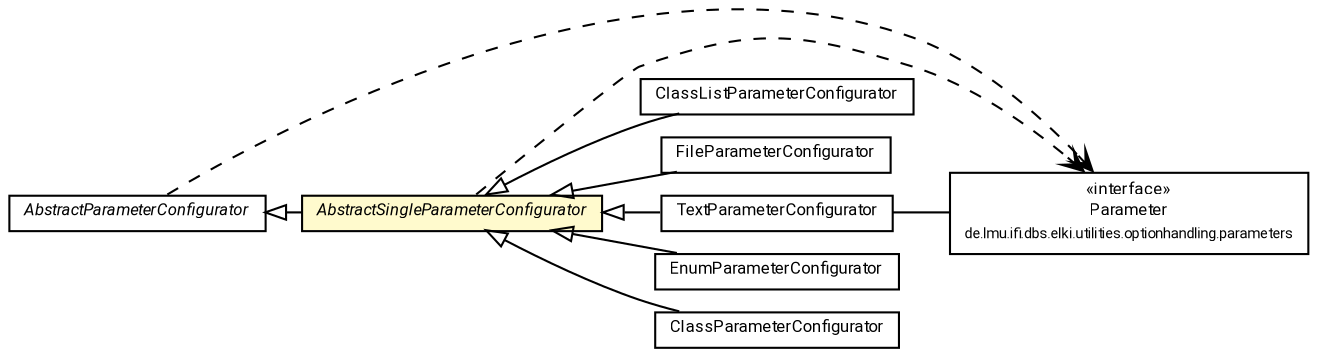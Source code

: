 #!/usr/local/bin/dot
#
# Class diagram 
# Generated by UMLGraph version R5_7_2-60-g0e99a6 (http://www.spinellis.gr/umlgraph/)
#

digraph G {
	graph [fontnames="svg"]
	edge [fontname="Roboto",fontsize=7,labelfontname="Roboto",labelfontsize=7,color="black"];
	node [fontname="Roboto",fontcolor="black",fontsize=8,shape=plaintext,margin=0,width=0,height=0];
	nodesep=0.15;
	ranksep=0.25;
	rankdir=LR;
	// de.lmu.ifi.dbs.elki.utilities.optionhandling.parameters.Parameter<T>
	c1372922 [label=<<table title="de.lmu.ifi.dbs.elki.utilities.optionhandling.parameters.Parameter" border="0" cellborder="1" cellspacing="0" cellpadding="2" href="../../utilities/optionhandling/parameters/Parameter.html" target="_parent">
		<tr><td><table border="0" cellspacing="0" cellpadding="1">
		<tr><td align="center" balign="center"> &#171;interface&#187; </td></tr>
		<tr><td align="center" balign="center"> <font face="Roboto">Parameter</font> </td></tr>
		<tr><td align="center" balign="center"> <font face="Roboto" point-size="7.0">de.lmu.ifi.dbs.elki.utilities.optionhandling.parameters</font> </td></tr>
		</table></td></tr>
		</table>>, URL="../../utilities/optionhandling/parameters/Parameter.html"];
	// de.lmu.ifi.dbs.elki.gui.configurator.ClassListParameterConfigurator
	c1373238 [label=<<table title="de.lmu.ifi.dbs.elki.gui.configurator.ClassListParameterConfigurator" border="0" cellborder="1" cellspacing="0" cellpadding="2" href="ClassListParameterConfigurator.html" target="_parent">
		<tr><td><table border="0" cellspacing="0" cellpadding="1">
		<tr><td align="center" balign="center"> <font face="Roboto">ClassListParameterConfigurator</font> </td></tr>
		</table></td></tr>
		</table>>, URL="ClassListParameterConfigurator.html"];
	// de.lmu.ifi.dbs.elki.gui.configurator.AbstractParameterConfigurator<T extends de.lmu.ifi.dbs.elki.utilities.optionhandling.parameters.Parameter<?>>
	c1373239 [label=<<table title="de.lmu.ifi.dbs.elki.gui.configurator.AbstractParameterConfigurator" border="0" cellborder="1" cellspacing="0" cellpadding="2" href="AbstractParameterConfigurator.html" target="_parent">
		<tr><td><table border="0" cellspacing="0" cellpadding="1">
		<tr><td align="center" balign="center"> <font face="Roboto"><i>AbstractParameterConfigurator</i></font> </td></tr>
		</table></td></tr>
		</table>>, URL="AbstractParameterConfigurator.html"];
	// de.lmu.ifi.dbs.elki.gui.configurator.FileParameterConfigurator
	c1373240 [label=<<table title="de.lmu.ifi.dbs.elki.gui.configurator.FileParameterConfigurator" border="0" cellborder="1" cellspacing="0" cellpadding="2" href="FileParameterConfigurator.html" target="_parent">
		<tr><td><table border="0" cellspacing="0" cellpadding="1">
		<tr><td align="center" balign="center"> <font face="Roboto">FileParameterConfigurator</font> </td></tr>
		</table></td></tr>
		</table>>, URL="FileParameterConfigurator.html"];
	// de.lmu.ifi.dbs.elki.gui.configurator.TextParameterConfigurator
	c1373241 [label=<<table title="de.lmu.ifi.dbs.elki.gui.configurator.TextParameterConfigurator" border="0" cellborder="1" cellspacing="0" cellpadding="2" href="TextParameterConfigurator.html" target="_parent">
		<tr><td><table border="0" cellspacing="0" cellpadding="1">
		<tr><td align="center" balign="center"> <font face="Roboto">TextParameterConfigurator</font> </td></tr>
		</table></td></tr>
		</table>>, URL="TextParameterConfigurator.html"];
	// de.lmu.ifi.dbs.elki.gui.configurator.AbstractSingleParameterConfigurator<T extends de.lmu.ifi.dbs.elki.utilities.optionhandling.parameters.Parameter<?>>
	c1373244 [label=<<table title="de.lmu.ifi.dbs.elki.gui.configurator.AbstractSingleParameterConfigurator" border="0" cellborder="1" cellspacing="0" cellpadding="2" bgcolor="lemonChiffon" href="AbstractSingleParameterConfigurator.html" target="_parent">
		<tr><td><table border="0" cellspacing="0" cellpadding="1">
		<tr><td align="center" balign="center"> <font face="Roboto"><i>AbstractSingleParameterConfigurator</i></font> </td></tr>
		</table></td></tr>
		</table>>, URL="AbstractSingleParameterConfigurator.html"];
	// de.lmu.ifi.dbs.elki.gui.configurator.EnumParameterConfigurator
	c1373245 [label=<<table title="de.lmu.ifi.dbs.elki.gui.configurator.EnumParameterConfigurator" border="0" cellborder="1" cellspacing="0" cellpadding="2" href="EnumParameterConfigurator.html" target="_parent">
		<tr><td><table border="0" cellspacing="0" cellpadding="1">
		<tr><td align="center" balign="center"> <font face="Roboto">EnumParameterConfigurator</font> </td></tr>
		</table></td></tr>
		</table>>, URL="EnumParameterConfigurator.html"];
	// de.lmu.ifi.dbs.elki.gui.configurator.ClassParameterConfigurator
	c1373246 [label=<<table title="de.lmu.ifi.dbs.elki.gui.configurator.ClassParameterConfigurator" border="0" cellborder="1" cellspacing="0" cellpadding="2" href="ClassParameterConfigurator.html" target="_parent">
		<tr><td><table border="0" cellspacing="0" cellpadding="1">
		<tr><td align="center" balign="center"> <font face="Roboto">ClassParameterConfigurator</font> </td></tr>
		</table></td></tr>
		</table>>, URL="ClassParameterConfigurator.html"];
	// de.lmu.ifi.dbs.elki.gui.configurator.ClassListParameterConfigurator extends de.lmu.ifi.dbs.elki.gui.configurator.AbstractSingleParameterConfigurator<T extends de.lmu.ifi.dbs.elki.utilities.optionhandling.parameters.Parameter<?>>
	c1373244 -> c1373238 [arrowtail=empty,dir=back,weight=10];
	// de.lmu.ifi.dbs.elki.gui.configurator.FileParameterConfigurator extends de.lmu.ifi.dbs.elki.gui.configurator.AbstractSingleParameterConfigurator<T extends de.lmu.ifi.dbs.elki.utilities.optionhandling.parameters.Parameter<?>>
	c1373244 -> c1373240 [arrowtail=empty,dir=back,weight=10];
	// de.lmu.ifi.dbs.elki.gui.configurator.TextParameterConfigurator extends de.lmu.ifi.dbs.elki.gui.configurator.AbstractSingleParameterConfigurator<T extends de.lmu.ifi.dbs.elki.utilities.optionhandling.parameters.Parameter<?>>
	c1373244 -> c1373241 [arrowtail=empty,dir=back,weight=10];
	// de.lmu.ifi.dbs.elki.gui.configurator.TextParameterConfigurator assoc de.lmu.ifi.dbs.elki.utilities.optionhandling.parameters.Parameter<T>
	c1373241 -> c1372922 [arrowhead=none,weight=2];
	// de.lmu.ifi.dbs.elki.gui.configurator.AbstractSingleParameterConfigurator<T extends de.lmu.ifi.dbs.elki.utilities.optionhandling.parameters.Parameter<?>> extends de.lmu.ifi.dbs.elki.gui.configurator.AbstractParameterConfigurator<T extends de.lmu.ifi.dbs.elki.utilities.optionhandling.parameters.Parameter<?>>
	c1373239 -> c1373244 [arrowtail=empty,dir=back,weight=10];
	// de.lmu.ifi.dbs.elki.gui.configurator.EnumParameterConfigurator extends de.lmu.ifi.dbs.elki.gui.configurator.AbstractSingleParameterConfigurator<T extends de.lmu.ifi.dbs.elki.utilities.optionhandling.parameters.Parameter<?>>
	c1373244 -> c1373245 [arrowtail=empty,dir=back,weight=10];
	// de.lmu.ifi.dbs.elki.gui.configurator.ClassParameterConfigurator extends de.lmu.ifi.dbs.elki.gui.configurator.AbstractSingleParameterConfigurator<T extends de.lmu.ifi.dbs.elki.utilities.optionhandling.parameters.Parameter<?>>
	c1373244 -> c1373246 [arrowtail=empty,dir=back,weight=10];
	// de.lmu.ifi.dbs.elki.gui.configurator.AbstractParameterConfigurator<T extends de.lmu.ifi.dbs.elki.utilities.optionhandling.parameters.Parameter<?>> depend de.lmu.ifi.dbs.elki.utilities.optionhandling.parameters.Parameter<T>
	c1373239 -> c1372922 [arrowhead=open,style=dashed,weight=0];
	// de.lmu.ifi.dbs.elki.gui.configurator.AbstractSingleParameterConfigurator<T extends de.lmu.ifi.dbs.elki.utilities.optionhandling.parameters.Parameter<?>> depend de.lmu.ifi.dbs.elki.utilities.optionhandling.parameters.Parameter<T>
	c1373244 -> c1372922 [arrowhead=open,style=dashed,weight=0];
}

